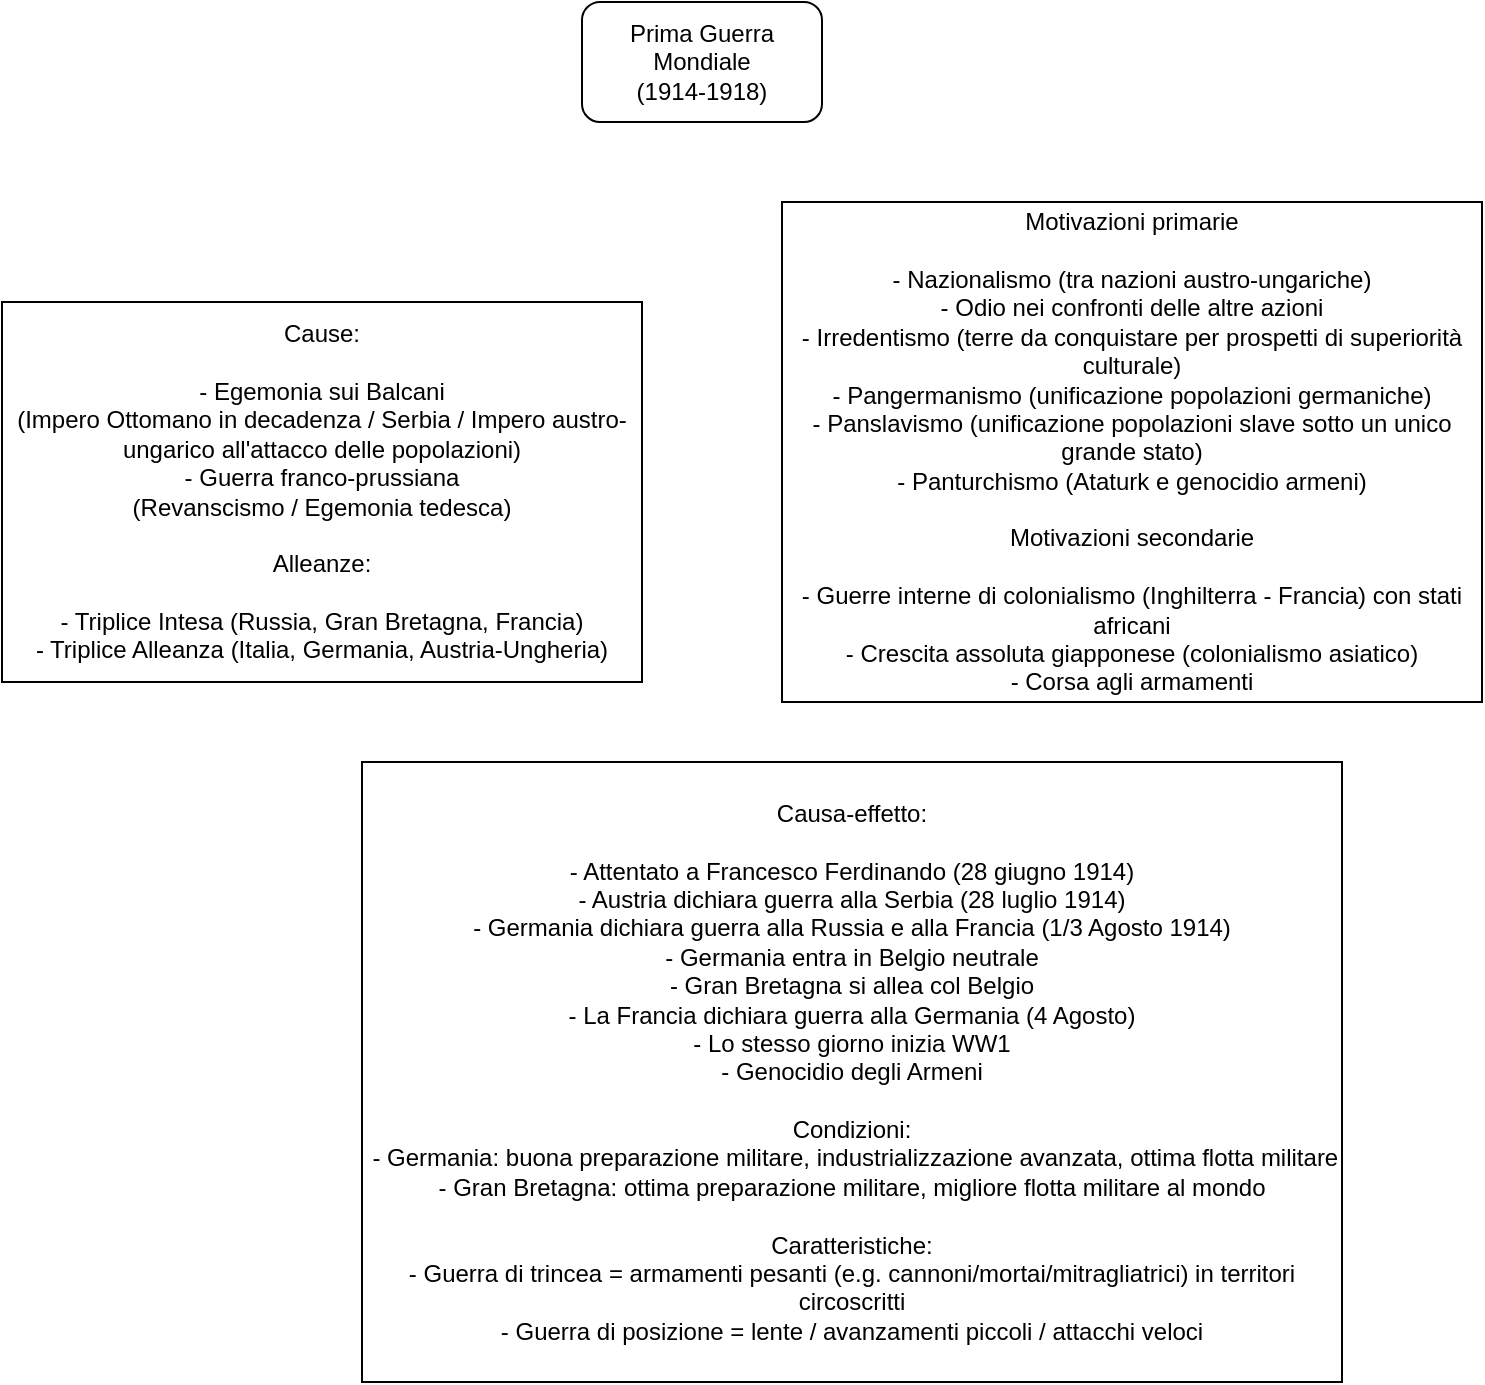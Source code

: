 <mxfile version="22.0.3" type="device">
  <diagram id="NQCc2lawZd-kk5V-elX-" name="Pagina-1">
    <mxGraphModel dx="1160" dy="551" grid="1" gridSize="10" guides="1" tooltips="1" connect="1" arrows="1" fold="1" page="1" pageScale="1" pageWidth="827" pageHeight="1169" math="0" shadow="0">
      <root>
        <mxCell id="0" />
        <mxCell id="1" parent="0" />
        <mxCell id="RixralwCgbLxgU_VMYqu-1" value="Prima Guerra Mondiale&lt;br&gt;(1914-1918)" style="rounded=1;whiteSpace=wrap;html=1;" vertex="1" parent="1">
          <mxGeometry x="340" y="50" width="120" height="60" as="geometry" />
        </mxCell>
        <mxCell id="RixralwCgbLxgU_VMYqu-3" value="Cause:&lt;br&gt;&lt;br&gt;- Egemonia sui Balcani&lt;br&gt;(Impero Ottomano in decadenza / Serbia / Impero austro-ungarico all&#39;attacco delle popolazioni)&lt;br&gt;- Guerra franco-prussiana&lt;br&gt;(Revanscismo / Egemonia tedesca)&lt;br&gt;&lt;br&gt;Alleanze:&lt;br&gt;&lt;br&gt;- Triplice Intesa (Russia, Gran Bretagna, Francia)&lt;br&gt;- Triplice Alleanza (Italia, Germania, Austria-Ungheria)" style="rounded=0;whiteSpace=wrap;html=1;" vertex="1" parent="1">
          <mxGeometry x="50" y="200" width="320" height="190" as="geometry" />
        </mxCell>
        <mxCell id="RixralwCgbLxgU_VMYqu-4" value="Motivazioni primarie&lt;br&gt;&lt;br&gt;- Nazionalismo (tra nazioni austro-ungariche)&lt;br&gt;- Odio nei confronti delle altre azioni&lt;br&gt;- Irredentismo (terre da conquistare per prospetti di superiorità culturale)&lt;br&gt;- Pangermanismo (unificazione popolazioni germaniche)&lt;br&gt;- Panslavismo (unificazione popolazioni slave sotto un unico grande stato)&lt;br&gt;- Panturchismo (Ataturk e genocidio armeni)&lt;br&gt;&lt;br&gt;Motivazioni secondarie&lt;br&gt;&lt;br&gt;- Guerre interne di colonialismo (Inghilterra - Francia) con stati africani&lt;br&gt;- Crescita assoluta giapponese (colonialismo asiatico)&lt;br&gt;- Corsa agli armamenti" style="rounded=0;whiteSpace=wrap;html=1;" vertex="1" parent="1">
          <mxGeometry x="440" y="150" width="350" height="250" as="geometry" />
        </mxCell>
        <mxCell id="RixralwCgbLxgU_VMYqu-6" value="Causa-effetto:&lt;br&gt;&lt;br&gt;- Attentato a Francesco Ferdinando (28 giugno 1914)&lt;br&gt;- Austria dichiara guerra alla Serbia (28 luglio 1914)&lt;br&gt;- Germania dichiara guerra alla Russia e alla Francia (1/3 Agosto 1914)&lt;br&gt;- Germania entra in Belgio neutrale&lt;br&gt;- Gran Bretagna si allea col Belgio&lt;br&gt;- La Francia dichiara guerra alla Germania (4 Agosto)&lt;br&gt;- Lo stesso giorno inizia WW1&lt;br&gt;- Genocidio degli Armeni&lt;br&gt;&lt;br&gt;Condizioni:&lt;br&gt;&amp;nbsp;- Germania: buona preparazione militare, industrializzazione avanzata, ottima flotta militare&lt;br&gt;- Gran Bretagna: ottima preparazione militare, migliore flotta militare al mondo&lt;br&gt;&lt;br&gt;Caratteristiche:&lt;br&gt;- Guerra di trincea = armamenti pesanti (e.g. cannoni/mortai/mitragliatrici) in territori circoscritti&lt;br&gt;- Guerra di posizione = lente / avanzamenti piccoli / attacchi veloci" style="rounded=0;whiteSpace=wrap;html=1;" vertex="1" parent="1">
          <mxGeometry x="230" y="430" width="490" height="310" as="geometry" />
        </mxCell>
      </root>
    </mxGraphModel>
  </diagram>
</mxfile>
